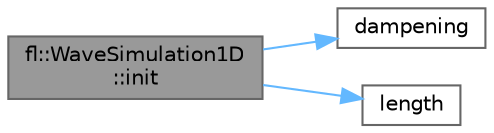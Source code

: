 digraph "fl::WaveSimulation1D::init"
{
 // INTERACTIVE_SVG=YES
 // LATEX_PDF_SIZE
  bgcolor="transparent";
  edge [fontname=Helvetica,fontsize=10,labelfontname=Helvetica,labelfontsize=10];
  node [fontname=Helvetica,fontsize=10,shape=box,height=0.2,width=0.4];
  rankdir="LR";
  Node1 [id="Node000001",label="fl::WaveSimulation1D\l::init",height=0.2,width=0.4,color="gray40", fillcolor="grey60", style="filled", fontcolor="black",tooltip=" "];
  Node1 -> Node2 [id="edge1_Node000001_Node000002",color="steelblue1",style="solid",tooltip=" "];
  Node2 [id="Node000002",label="dampening",height=0.2,width=0.4,color="grey40", fillcolor="white", style="filled",URL="$d8/d78/examples_2_wave_2wave_8h_aa7d6eb4e4f91328bcee5e19a6a76ee4e.html#aa7d6eb4e4f91328bcee5e19a6a76ee4e",tooltip=" "];
  Node1 -> Node3 [id="edge2_Node000001_Node000003",color="steelblue1",style="solid",tooltip=" "];
  Node3 [id="Node000003",label="length",height=0.2,width=0.4,color="grey40", fillcolor="white", style="filled",URL="$d6/daf/direct_8h_a56a6f879483f3e06fdac34afba3711d8.html#a56a6f879483f3e06fdac34afba3711d8",tooltip=" "];
}
